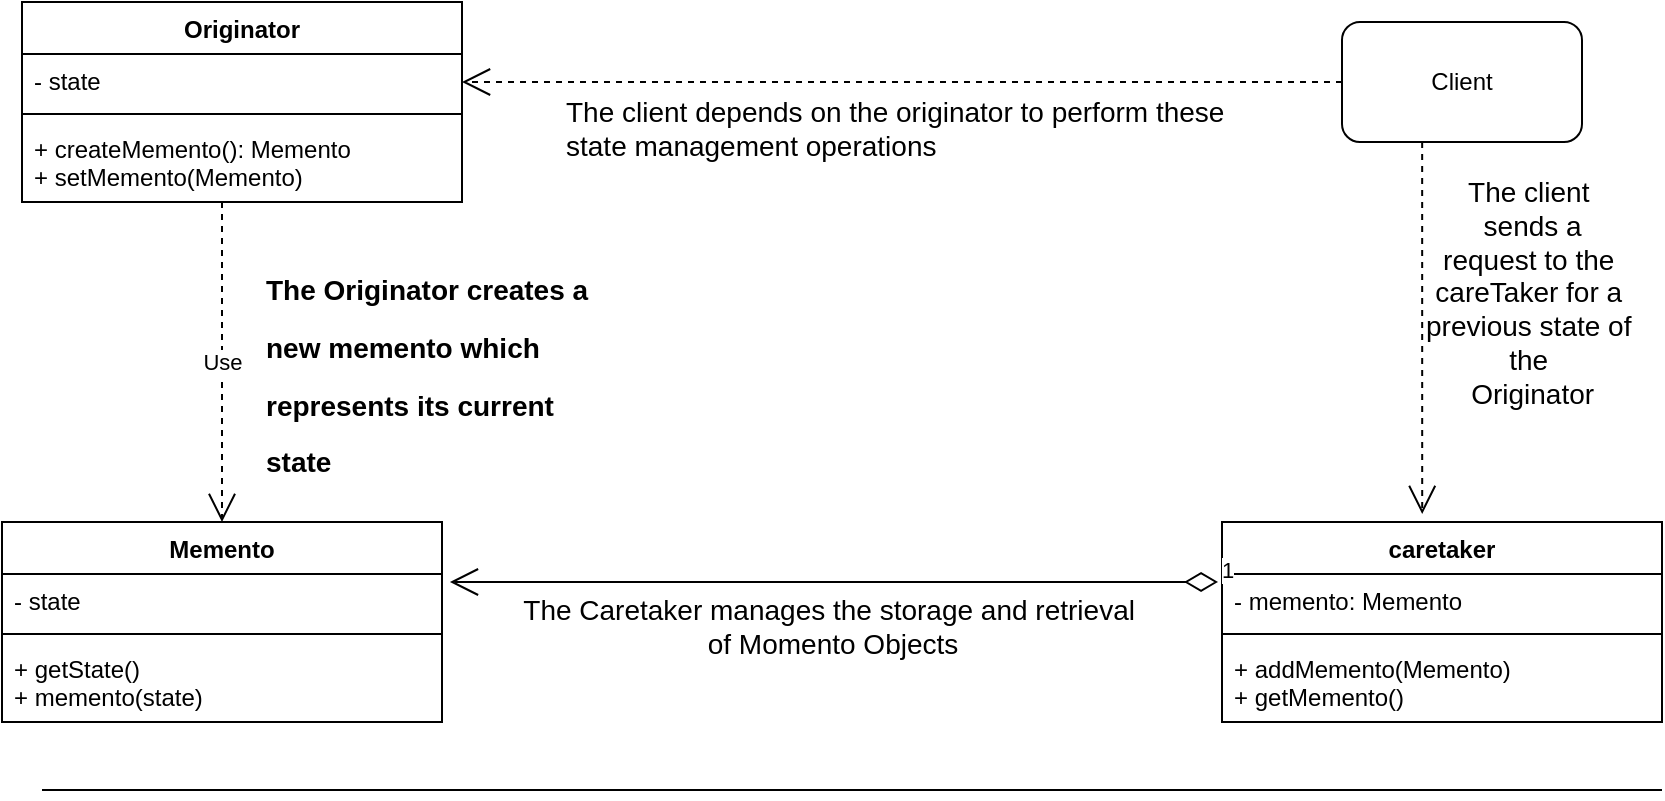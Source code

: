 <mxfile version="28.0.6">
  <diagram name="Page-1" id="MiNej5OhHCrxMh1R6af5">
    <mxGraphModel dx="1188" dy="708" grid="1" gridSize="10" guides="1" tooltips="1" connect="1" arrows="1" fold="1" page="1" pageScale="1" pageWidth="850" pageHeight="1100" math="0" shadow="0">
      <root>
        <mxCell id="0" />
        <mxCell id="1" parent="0" />
        <mxCell id="wFOYOKXtMuhbZKIRO8Kd-1" value="Originator" style="swimlane;fontStyle=1;align=center;verticalAlign=top;childLayout=stackLayout;horizontal=1;startSize=26;horizontalStack=0;resizeParent=1;resizeParentMax=0;resizeLast=0;collapsible=1;marginBottom=0;whiteSpace=wrap;html=1;" vertex="1" parent="1">
          <mxGeometry x="10" y="130" width="220" height="100" as="geometry" />
        </mxCell>
        <mxCell id="wFOYOKXtMuhbZKIRO8Kd-2" value="- state&lt;div&gt;&lt;br&gt;&lt;/div&gt;" style="text;strokeColor=none;fillColor=none;align=left;verticalAlign=top;spacingLeft=4;spacingRight=4;overflow=hidden;rotatable=0;points=[[0,0.5],[1,0.5]];portConstraint=eastwest;whiteSpace=wrap;html=1;" vertex="1" parent="wFOYOKXtMuhbZKIRO8Kd-1">
          <mxGeometry y="26" width="220" height="26" as="geometry" />
        </mxCell>
        <mxCell id="wFOYOKXtMuhbZKIRO8Kd-3" value="" style="line;strokeWidth=1;fillColor=none;align=left;verticalAlign=middle;spacingTop=-1;spacingLeft=3;spacingRight=3;rotatable=0;labelPosition=right;points=[];portConstraint=eastwest;strokeColor=inherit;" vertex="1" parent="wFOYOKXtMuhbZKIRO8Kd-1">
          <mxGeometry y="52" width="220" height="8" as="geometry" />
        </mxCell>
        <mxCell id="wFOYOKXtMuhbZKIRO8Kd-4" value="+ createMemento(): Memento&lt;div&gt;+ setMemento(Memento)&lt;/div&gt;" style="text;strokeColor=none;fillColor=none;align=left;verticalAlign=top;spacingLeft=4;spacingRight=4;overflow=hidden;rotatable=0;points=[[0,0.5],[1,0.5]];portConstraint=eastwest;whiteSpace=wrap;html=1;" vertex="1" parent="wFOYOKXtMuhbZKIRO8Kd-1">
          <mxGeometry y="60" width="220" height="40" as="geometry" />
        </mxCell>
        <mxCell id="wFOYOKXtMuhbZKIRO8Kd-5" value="Use" style="endArrow=open;endSize=12;dashed=1;html=1;rounded=0;" edge="1" parent="1">
          <mxGeometry width="160" relative="1" as="geometry">
            <mxPoint x="110" y="230" as="sourcePoint" />
            <mxPoint x="110" y="390" as="targetPoint" />
          </mxGeometry>
        </mxCell>
        <mxCell id="wFOYOKXtMuhbZKIRO8Kd-6" value="Memento" style="swimlane;fontStyle=1;align=center;verticalAlign=top;childLayout=stackLayout;horizontal=1;startSize=26;horizontalStack=0;resizeParent=1;resizeParentMax=0;resizeLast=0;collapsible=1;marginBottom=0;whiteSpace=wrap;html=1;" vertex="1" parent="1">
          <mxGeometry y="390" width="220" height="100" as="geometry" />
        </mxCell>
        <mxCell id="wFOYOKXtMuhbZKIRO8Kd-7" value="- state&lt;div&gt;&lt;br&gt;&lt;/div&gt;" style="text;strokeColor=none;fillColor=none;align=left;verticalAlign=top;spacingLeft=4;spacingRight=4;overflow=hidden;rotatable=0;points=[[0,0.5],[1,0.5]];portConstraint=eastwest;whiteSpace=wrap;html=1;" vertex="1" parent="wFOYOKXtMuhbZKIRO8Kd-6">
          <mxGeometry y="26" width="220" height="26" as="geometry" />
        </mxCell>
        <mxCell id="wFOYOKXtMuhbZKIRO8Kd-8" value="" style="line;strokeWidth=1;fillColor=none;align=left;verticalAlign=middle;spacingTop=-1;spacingLeft=3;spacingRight=3;rotatable=0;labelPosition=right;points=[];portConstraint=eastwest;strokeColor=inherit;" vertex="1" parent="wFOYOKXtMuhbZKIRO8Kd-6">
          <mxGeometry y="52" width="220" height="8" as="geometry" />
        </mxCell>
        <mxCell id="wFOYOKXtMuhbZKIRO8Kd-9" value="+ getState()&lt;div&gt;+ memento(state)&lt;/div&gt;" style="text;strokeColor=none;fillColor=none;align=left;verticalAlign=top;spacingLeft=4;spacingRight=4;overflow=hidden;rotatable=0;points=[[0,0.5],[1,0.5]];portConstraint=eastwest;whiteSpace=wrap;html=1;" vertex="1" parent="wFOYOKXtMuhbZKIRO8Kd-6">
          <mxGeometry y="60" width="220" height="40" as="geometry" />
        </mxCell>
        <mxCell id="wFOYOKXtMuhbZKIRO8Kd-10" value="&lt;h1 style=&quot;margin-top: 0px;&quot;&gt;&lt;font style=&quot;font-size: 14px;&quot;&gt;The Originator creates a new memento which represents its current state&lt;/font&gt;&lt;/h1&gt;&lt;div&gt;&lt;font style=&quot;font-size: 14px;&quot;&gt;&lt;br&gt;&lt;/font&gt;&lt;/div&gt;&lt;p&gt;&lt;br&gt;&lt;/p&gt;" style="text;html=1;whiteSpace=wrap;overflow=hidden;rounded=0;" vertex="1" parent="1">
          <mxGeometry x="130" y="250" width="170" height="120" as="geometry" />
        </mxCell>
        <mxCell id="wFOYOKXtMuhbZKIRO8Kd-11" value="" style="endArrow=open;endSize=12;dashed=1;html=1;rounded=0;" edge="1" parent="1">
          <mxGeometry width="160" relative="1" as="geometry">
            <mxPoint x="670" y="170" as="sourcePoint" />
            <mxPoint x="230" y="170" as="targetPoint" />
          </mxGeometry>
        </mxCell>
        <mxCell id="wFOYOKXtMuhbZKIRO8Kd-13" value="Client" style="rounded=1;whiteSpace=wrap;html=1;" vertex="1" parent="1">
          <mxGeometry x="670" y="140" width="120" height="60" as="geometry" />
        </mxCell>
        <mxCell id="wFOYOKXtMuhbZKIRO8Kd-14" value="caretaker" style="swimlane;fontStyle=1;align=center;verticalAlign=top;childLayout=stackLayout;horizontal=1;startSize=26;horizontalStack=0;resizeParent=1;resizeParentMax=0;resizeLast=0;collapsible=1;marginBottom=0;whiteSpace=wrap;html=1;" vertex="1" parent="1">
          <mxGeometry x="610" y="390" width="220" height="100" as="geometry" />
        </mxCell>
        <mxCell id="wFOYOKXtMuhbZKIRO8Kd-15" value="&lt;div&gt;- memento: Memento&lt;/div&gt;" style="text;strokeColor=none;fillColor=none;align=left;verticalAlign=top;spacingLeft=4;spacingRight=4;overflow=hidden;rotatable=0;points=[[0,0.5],[1,0.5]];portConstraint=eastwest;whiteSpace=wrap;html=1;" vertex="1" parent="wFOYOKXtMuhbZKIRO8Kd-14">
          <mxGeometry y="26" width="220" height="26" as="geometry" />
        </mxCell>
        <mxCell id="wFOYOKXtMuhbZKIRO8Kd-16" value="" style="line;strokeWidth=1;fillColor=none;align=left;verticalAlign=middle;spacingTop=-1;spacingLeft=3;spacingRight=3;rotatable=0;labelPosition=right;points=[];portConstraint=eastwest;strokeColor=inherit;" vertex="1" parent="wFOYOKXtMuhbZKIRO8Kd-14">
          <mxGeometry y="52" width="220" height="8" as="geometry" />
        </mxCell>
        <mxCell id="wFOYOKXtMuhbZKIRO8Kd-17" value="+ addMemento(Memento)&lt;div&gt;+ getMemento()&lt;/div&gt;" style="text;strokeColor=none;fillColor=none;align=left;verticalAlign=top;spacingLeft=4;spacingRight=4;overflow=hidden;rotatable=0;points=[[0,0.5],[1,0.5]];portConstraint=eastwest;whiteSpace=wrap;html=1;" vertex="1" parent="wFOYOKXtMuhbZKIRO8Kd-14">
          <mxGeometry y="60" width="220" height="40" as="geometry" />
        </mxCell>
        <mxCell id="wFOYOKXtMuhbZKIRO8Kd-18" value="1" style="endArrow=open;html=1;endSize=12;startArrow=diamondThin;startSize=14;startFill=0;edgeStyle=orthogonalEdgeStyle;align=left;verticalAlign=bottom;rounded=0;exitX=-0.009;exitY=0.154;exitDx=0;exitDy=0;exitPerimeter=0;entryX=1.018;entryY=0.154;entryDx=0;entryDy=0;entryPerimeter=0;" edge="1" parent="1" source="wFOYOKXtMuhbZKIRO8Kd-15" target="wFOYOKXtMuhbZKIRO8Kd-7">
          <mxGeometry x="-1" y="3" relative="1" as="geometry">
            <mxPoint x="320" y="420" as="sourcePoint" />
            <mxPoint x="480" y="420" as="targetPoint" />
          </mxGeometry>
        </mxCell>
        <mxCell id="wFOYOKXtMuhbZKIRO8Kd-24" value="&lt;font style=&quot;font-size: 14px;&quot;&gt;The Caretaker manages the storage and retrieval&amp;nbsp;&lt;/font&gt;&lt;div&gt;&lt;font style=&quot;font-size: 14px;&quot;&gt;of Momento Objects&lt;/font&gt;&lt;/div&gt;" style="edgeLabel;html=1;align=center;verticalAlign=middle;resizable=0;points=[];" vertex="1" connectable="0" parent="wFOYOKXtMuhbZKIRO8Kd-18">
          <mxGeometry x="0.521" y="5" relative="1" as="geometry">
            <mxPoint x="99" y="17" as="offset" />
          </mxGeometry>
        </mxCell>
        <mxCell id="wFOYOKXtMuhbZKIRO8Kd-27" value="&lt;span style=&quot;color: rgb(0, 0, 0); font-family: Helvetica; font-style: normal; font-variant-ligatures: normal; font-variant-caps: normal; font-weight: 400; letter-spacing: normal; orphans: 2; text-align: center; text-indent: 0px; text-transform: none; widows: 2; word-spacing: 0px; -webkit-text-stroke-width: 0px; white-space: nowrap; background-color: rgb(255, 255, 255); text-decoration-thickness: initial; text-decoration-style: initial; text-decoration-color: initial; float: none; display: inline !important;&quot;&gt;&lt;font style=&quot;font-size: 14px;&quot;&gt;The client depends on the originator to perform these&amp;nbsp;&lt;/font&gt;&lt;/span&gt;&lt;div&gt;&lt;span style=&quot;color: rgb(0, 0, 0); font-family: Helvetica; font-style: normal; font-variant-ligatures: normal; font-variant-caps: normal; font-weight: 400; letter-spacing: normal; orphans: 2; text-align: center; text-indent: 0px; text-transform: none; widows: 2; word-spacing: 0px; -webkit-text-stroke-width: 0px; white-space: nowrap; background-color: rgb(255, 255, 255); text-decoration-thickness: initial; text-decoration-style: initial; text-decoration-color: initial; float: none; display: inline !important;&quot;&gt;&lt;font style=&quot;font-size: 14px;&quot;&gt;state management operations&lt;/font&gt;&lt;/span&gt;&lt;div style=&quot;text-align: center;&quot;&gt;&lt;br&gt;&lt;/div&gt;&lt;/div&gt;" style="text;whiteSpace=wrap;html=1;" vertex="1" parent="1">
          <mxGeometry x="280" y="170" width="370" height="40" as="geometry" />
        </mxCell>
        <mxCell id="wFOYOKXtMuhbZKIRO8Kd-28" value="" style="endArrow=open;endSize=12;dashed=1;html=1;rounded=0;entryX=0.455;entryY=-0.04;entryDx=0;entryDy=0;entryPerimeter=0;exitX=0.334;exitY=1;exitDx=0;exitDy=0;exitPerimeter=0;" edge="1" parent="1" source="wFOYOKXtMuhbZKIRO8Kd-13" target="wFOYOKXtMuhbZKIRO8Kd-14">
          <mxGeometry width="160" relative="1" as="geometry">
            <mxPoint x="890" y="270" as="sourcePoint" />
            <mxPoint x="450" y="270" as="targetPoint" />
          </mxGeometry>
        </mxCell>
        <mxCell id="wFOYOKXtMuhbZKIRO8Kd-29" value="&lt;div&gt;&lt;div style=&quot;text-align: center;&quot;&gt;&lt;span style=&quot;font-size: 14px; text-wrap-mode: nowrap; background-color: rgb(255, 255, 255);&quot;&gt;The client&amp;nbsp;&lt;/span&gt;&lt;/div&gt;&lt;div style=&quot;text-align: center;&quot;&gt;&lt;span style=&quot;font-size: 14px; text-wrap-mode: nowrap; background-color: rgb(255, 255, 255);&quot;&gt;sends a&lt;/span&gt;&lt;/div&gt;&lt;/div&gt;&lt;div style=&quot;text-align: center;&quot;&gt;&lt;span style=&quot;font-size: 14px; text-wrap-mode: nowrap; background-color: rgb(255, 255, 255);&quot;&gt;request to the&amp;nbsp;&lt;/span&gt;&lt;/div&gt;&lt;div style=&quot;text-align: center;&quot;&gt;&lt;span style=&quot;font-size: 14px; text-wrap-mode: nowrap; background-color: rgb(255, 255, 255);&quot;&gt;careTaker for a&amp;nbsp;&lt;/span&gt;&lt;/div&gt;&lt;div style=&quot;text-align: center;&quot;&gt;&lt;span style=&quot;font-size: 14px; text-wrap-mode: nowrap; background-color: rgb(255, 255, 255);&quot;&gt;previous state of&amp;nbsp;&lt;/span&gt;&lt;/div&gt;&lt;div style=&quot;text-align: center;&quot;&gt;&lt;span style=&quot;font-size: 14px; text-wrap-mode: nowrap; background-color: rgb(255, 255, 255);&quot;&gt;the&amp;nbsp;&lt;/span&gt;&lt;/div&gt;&lt;div style=&quot;text-align: center;&quot;&gt;&lt;span style=&quot;font-size: 14px; text-wrap-mode: nowrap; background-color: rgb(255, 255, 255);&quot;&gt;Originator&lt;/span&gt;&lt;/div&gt;" style="text;whiteSpace=wrap;html=1;" vertex="1" parent="1">
          <mxGeometry x="710" y="210" width="110" height="160" as="geometry" />
        </mxCell>
        <mxCell id="wFOYOKXtMuhbZKIRO8Kd-30" value="" style="line;strokeWidth=1;fillColor=none;align=left;verticalAlign=middle;spacingTop=-1;spacingLeft=3;spacingRight=3;rotatable=0;labelPosition=right;points=[];portConstraint=eastwest;strokeColor=inherit;" vertex="1" parent="1">
          <mxGeometry x="20" y="520" width="810" height="8" as="geometry" />
        </mxCell>
      </root>
    </mxGraphModel>
  </diagram>
</mxfile>
